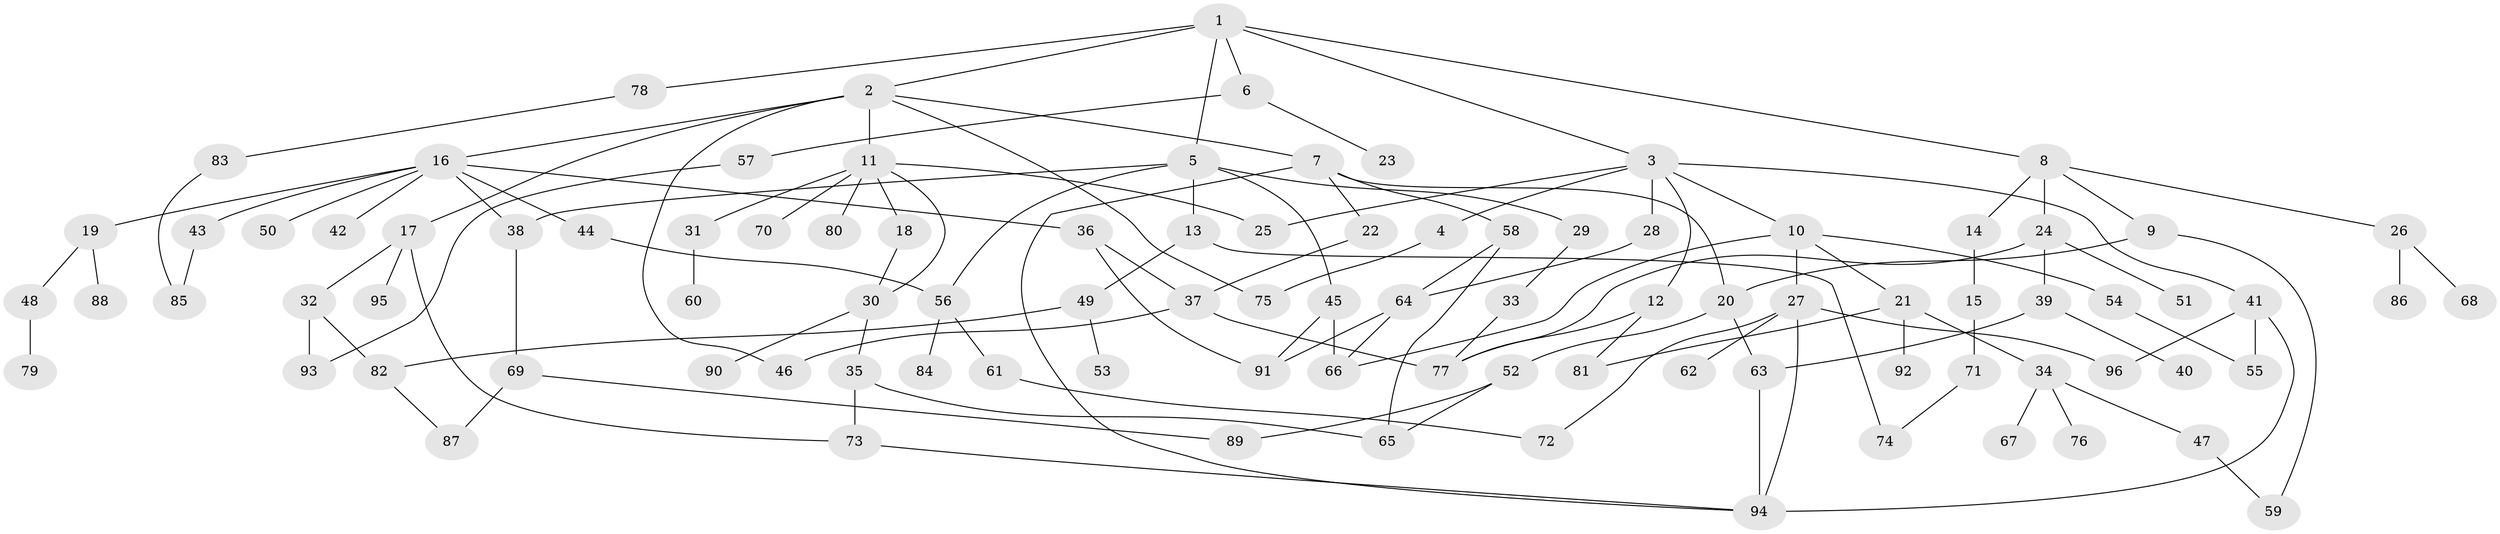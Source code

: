 // coarse degree distribution, {6: 0.05970149253731343, 7: 0.029850746268656716, 2: 0.2537313432835821, 9: 0.014925373134328358, 3: 0.19402985074626866, 5: 0.05970149253731343, 10: 0.014925373134328358, 4: 0.1044776119402985, 1: 0.26865671641791045}
// Generated by graph-tools (version 1.1) at 2025/17/03/04/25 18:17:11]
// undirected, 96 vertices, 130 edges
graph export_dot {
graph [start="1"]
  node [color=gray90,style=filled];
  1;
  2;
  3;
  4;
  5;
  6;
  7;
  8;
  9;
  10;
  11;
  12;
  13;
  14;
  15;
  16;
  17;
  18;
  19;
  20;
  21;
  22;
  23;
  24;
  25;
  26;
  27;
  28;
  29;
  30;
  31;
  32;
  33;
  34;
  35;
  36;
  37;
  38;
  39;
  40;
  41;
  42;
  43;
  44;
  45;
  46;
  47;
  48;
  49;
  50;
  51;
  52;
  53;
  54;
  55;
  56;
  57;
  58;
  59;
  60;
  61;
  62;
  63;
  64;
  65;
  66;
  67;
  68;
  69;
  70;
  71;
  72;
  73;
  74;
  75;
  76;
  77;
  78;
  79;
  80;
  81;
  82;
  83;
  84;
  85;
  86;
  87;
  88;
  89;
  90;
  91;
  92;
  93;
  94;
  95;
  96;
  1 -- 2;
  1 -- 3;
  1 -- 5;
  1 -- 6;
  1 -- 8;
  1 -- 78;
  2 -- 7;
  2 -- 11;
  2 -- 16;
  2 -- 17;
  2 -- 75;
  2 -- 46;
  3 -- 4;
  3 -- 10;
  3 -- 12;
  3 -- 25;
  3 -- 28;
  3 -- 41;
  4 -- 75;
  5 -- 13;
  5 -- 29;
  5 -- 45;
  5 -- 56;
  5 -- 38;
  6 -- 23;
  6 -- 57;
  7 -- 20;
  7 -- 22;
  7 -- 58;
  7 -- 94;
  8 -- 9;
  8 -- 14;
  8 -- 24;
  8 -- 26;
  9 -- 59;
  9 -- 20;
  10 -- 21;
  10 -- 27;
  10 -- 54;
  10 -- 66;
  11 -- 18;
  11 -- 30;
  11 -- 31;
  11 -- 70;
  11 -- 80;
  11 -- 25;
  12 -- 81;
  12 -- 77;
  13 -- 49;
  13 -- 74;
  14 -- 15;
  15 -- 71;
  16 -- 19;
  16 -- 36;
  16 -- 38;
  16 -- 42;
  16 -- 43;
  16 -- 44;
  16 -- 50;
  17 -- 32;
  17 -- 73;
  17 -- 95;
  18 -- 30;
  19 -- 48;
  19 -- 88;
  20 -- 52;
  20 -- 63;
  21 -- 34;
  21 -- 92;
  21 -- 81;
  22 -- 37;
  24 -- 39;
  24 -- 51;
  24 -- 77;
  26 -- 68;
  26 -- 86;
  27 -- 62;
  27 -- 94;
  27 -- 96;
  27 -- 72;
  28 -- 64;
  29 -- 33;
  30 -- 35;
  30 -- 90;
  31 -- 60;
  32 -- 82;
  32 -- 93;
  33 -- 77;
  34 -- 47;
  34 -- 67;
  34 -- 76;
  35 -- 65;
  35 -- 73;
  36 -- 37;
  36 -- 91;
  37 -- 46;
  37 -- 77;
  38 -- 69;
  39 -- 40;
  39 -- 63;
  41 -- 55;
  41 -- 96;
  41 -- 94;
  43 -- 85;
  44 -- 56;
  45 -- 66;
  45 -- 91;
  47 -- 59;
  48 -- 79;
  49 -- 53;
  49 -- 82;
  52 -- 89;
  52 -- 65;
  54 -- 55;
  56 -- 61;
  56 -- 84;
  57 -- 93;
  58 -- 64;
  58 -- 65;
  61 -- 72;
  63 -- 94;
  64 -- 91;
  64 -- 66;
  69 -- 89;
  69 -- 87;
  71 -- 74;
  73 -- 94;
  78 -- 83;
  82 -- 87;
  83 -- 85;
}
